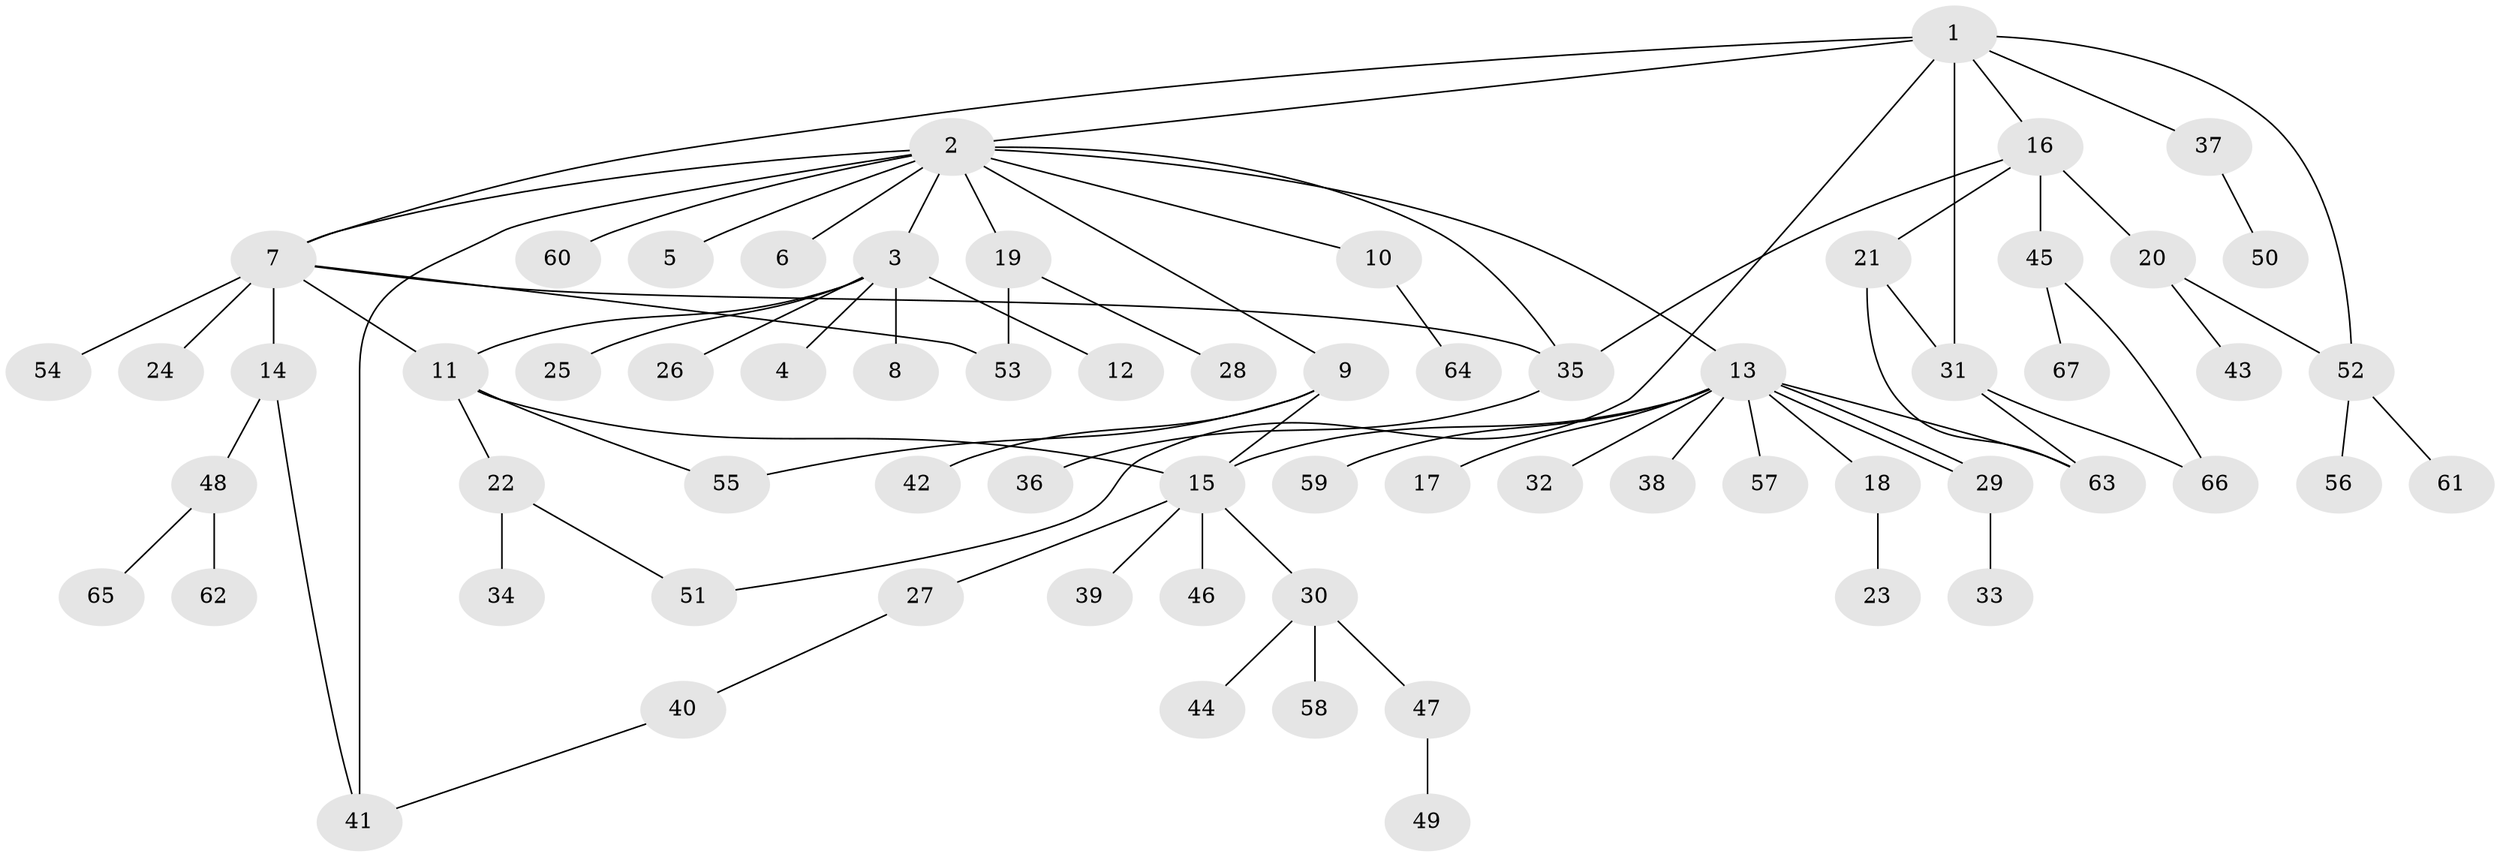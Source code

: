// coarse degree distribution, {7: 0.02127659574468085, 13: 0.02127659574468085, 6: 0.06382978723404255, 1: 0.5531914893617021, 3: 0.0851063829787234, 2: 0.1702127659574468, 10: 0.0425531914893617, 4: 0.0425531914893617}
// Generated by graph-tools (version 1.1) at 2025/41/03/06/25 10:41:46]
// undirected, 67 vertices, 83 edges
graph export_dot {
graph [start="1"]
  node [color=gray90,style=filled];
  1;
  2;
  3;
  4;
  5;
  6;
  7;
  8;
  9;
  10;
  11;
  12;
  13;
  14;
  15;
  16;
  17;
  18;
  19;
  20;
  21;
  22;
  23;
  24;
  25;
  26;
  27;
  28;
  29;
  30;
  31;
  32;
  33;
  34;
  35;
  36;
  37;
  38;
  39;
  40;
  41;
  42;
  43;
  44;
  45;
  46;
  47;
  48;
  49;
  50;
  51;
  52;
  53;
  54;
  55;
  56;
  57;
  58;
  59;
  60;
  61;
  62;
  63;
  64;
  65;
  66;
  67;
  1 -- 2;
  1 -- 7;
  1 -- 16;
  1 -- 31;
  1 -- 37;
  1 -- 51;
  1 -- 52;
  2 -- 3;
  2 -- 5;
  2 -- 6;
  2 -- 7;
  2 -- 9;
  2 -- 10;
  2 -- 13;
  2 -- 19;
  2 -- 35;
  2 -- 41;
  2 -- 60;
  3 -- 4;
  3 -- 8;
  3 -- 11;
  3 -- 12;
  3 -- 25;
  3 -- 26;
  7 -- 11;
  7 -- 14;
  7 -- 24;
  7 -- 35;
  7 -- 53;
  7 -- 54;
  9 -- 15;
  9 -- 42;
  9 -- 55;
  10 -- 64;
  11 -- 15;
  11 -- 22;
  11 -- 55;
  13 -- 15;
  13 -- 17;
  13 -- 18;
  13 -- 29;
  13 -- 29;
  13 -- 32;
  13 -- 38;
  13 -- 57;
  13 -- 59;
  13 -- 63;
  14 -- 41;
  14 -- 48;
  15 -- 27;
  15 -- 30;
  15 -- 39;
  15 -- 46;
  16 -- 20;
  16 -- 21;
  16 -- 35;
  16 -- 45;
  18 -- 23;
  19 -- 28;
  19 -- 53;
  20 -- 43;
  20 -- 52;
  21 -- 31;
  21 -- 63;
  22 -- 34;
  22 -- 51;
  27 -- 40;
  29 -- 33;
  30 -- 44;
  30 -- 47;
  30 -- 58;
  31 -- 63;
  31 -- 66;
  35 -- 36;
  37 -- 50;
  40 -- 41;
  45 -- 66;
  45 -- 67;
  47 -- 49;
  48 -- 62;
  48 -- 65;
  52 -- 56;
  52 -- 61;
}
